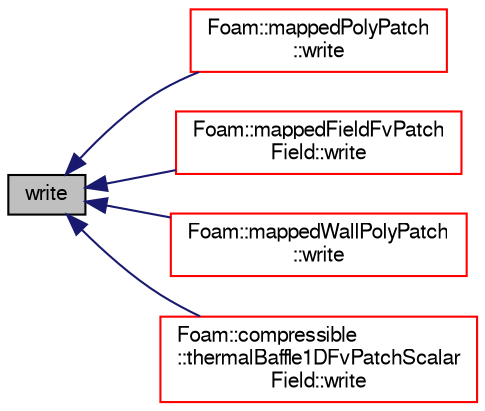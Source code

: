digraph "write"
{
  bgcolor="transparent";
  edge [fontname="FreeSans",fontsize="10",labelfontname="FreeSans",labelfontsize="10"];
  node [fontname="FreeSans",fontsize="10",shape=record];
  rankdir="LR";
  Node5805 [label="write",height=0.2,width=0.4,color="black", fillcolor="grey75", style="filled", fontcolor="black"];
  Node5805 -> Node5806 [dir="back",color="midnightblue",fontsize="10",style="solid",fontname="FreeSans"];
  Node5806 [label="Foam::mappedPolyPatch\l::write",height=0.2,width=0.4,color="red",URL="$a25106.html#a293fdfec8bdfbd5c3913ab4c9f3454ff",tooltip="Write the polyPatch data as a dictionary. "];
  Node5805 -> Node5808 [dir="back",color="midnightblue",fontsize="10",style="solid",fontname="FreeSans"];
  Node5808 [label="Foam::mappedFieldFvPatch\lField::write",height=0.2,width=0.4,color="red",URL="$a22154.html#a293fdfec8bdfbd5c3913ab4c9f3454ff",tooltip="Write. "];
  Node5805 -> Node5810 [dir="back",color="midnightblue",fontsize="10",style="solid",fontname="FreeSans"];
  Node5810 [label="Foam::mappedWallPolyPatch\l::write",height=0.2,width=0.4,color="red",URL="$a25114.html#a293fdfec8bdfbd5c3913ab4c9f3454ff",tooltip="Write the polyPatch data as a dictionary. "];
  Node5805 -> Node5812 [dir="back",color="midnightblue",fontsize="10",style="solid",fontname="FreeSans"];
  Node5812 [label="Foam::compressible\l::thermalBaffle1DFvPatchScalar\lField::write",height=0.2,width=0.4,color="red",URL="$a30790.html#a293fdfec8bdfbd5c3913ab4c9f3454ff",tooltip="Write. "];
}
